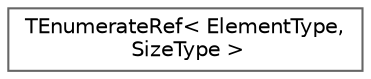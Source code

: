 digraph "Graphical Class Hierarchy"
{
 // INTERACTIVE_SVG=YES
 // LATEX_PDF_SIZE
  bgcolor="transparent";
  edge [fontname=Helvetica,fontsize=10,labelfontname=Helvetica,labelfontsize=10];
  node [fontname=Helvetica,fontsize=10,shape=box,height=0.2,width=0.4];
  rankdir="LR";
  Node0 [id="Node000000",label="TEnumerateRef\< ElementType,\l SizeType \>",height=0.2,width=0.4,color="grey40", fillcolor="white", style="filled",URL="$d5/d6a/structTEnumerateRef.html",tooltip=" "];
}
